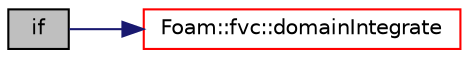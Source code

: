 digraph "if"
{
  bgcolor="transparent";
  edge [fontname="Helvetica",fontsize="10",labelfontname="Helvetica",labelfontsize="10"];
  node [fontname="Helvetica",fontsize="10",shape=record];
  rankdir="LR";
  Node625 [label="if",height=0.2,width=0.4,color="black", fillcolor="grey75", style="filled", fontcolor="black"];
  Node625 -> Node626 [color="midnightblue",fontsize="10",style="solid",fontname="Helvetica"];
  Node626 [label="Foam::fvc::domainIntegrate",height=0.2,width=0.4,color="red",URL="$a21861.html#a97e6958677a3a619ece7528613725d84"];
}
